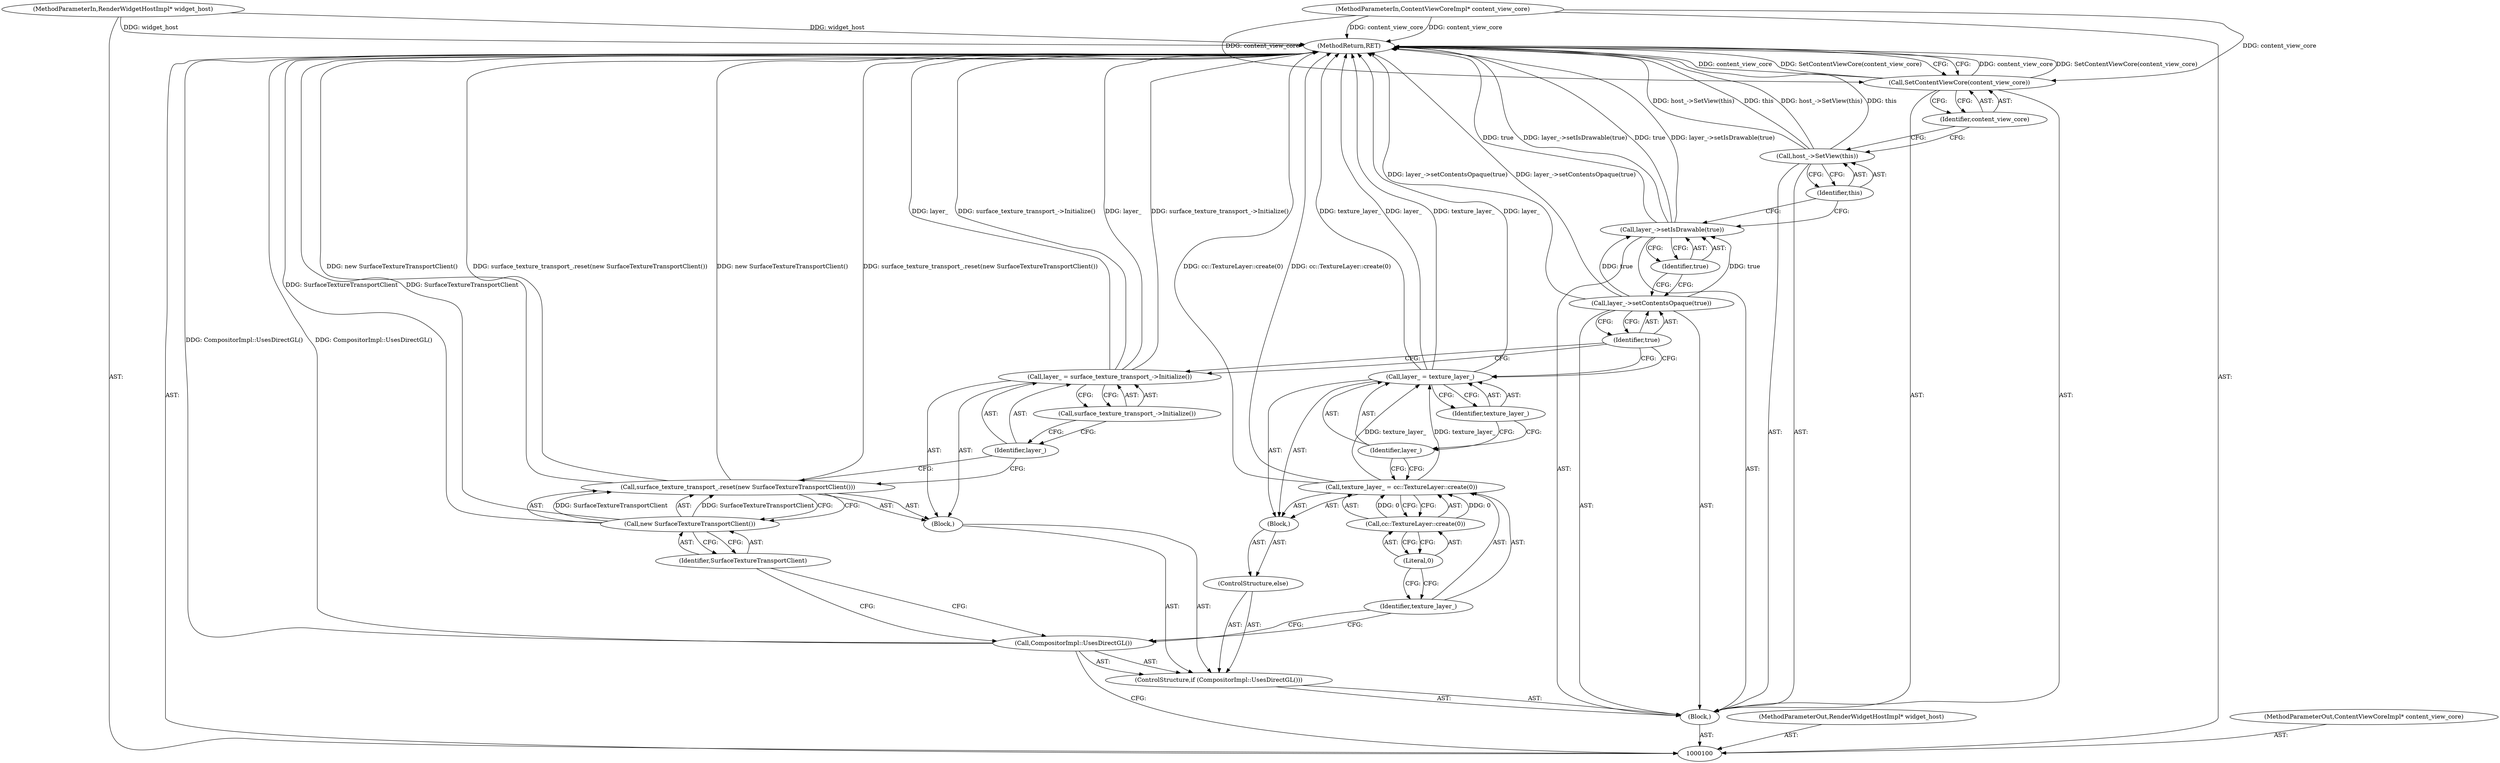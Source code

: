 digraph "0_Chrome_18d67244984a574ba2dd8779faabc0e3e34f4b76_17" {
"1000130" [label="(MethodReturn,RET)"];
"1000103" [label="(Block,)"];
"1000104" [label="(ControlStructure,if (CompositorImpl::UsesDirectGL()))"];
"1000106" [label="(Block,)"];
"1000105" [label="(Call,CompositorImpl::UsesDirectGL())"];
"1000108" [label="(Call,new SurfaceTextureTransportClient())"];
"1000109" [label="(Identifier,SurfaceTextureTransportClient)"];
"1000107" [label="(Call,surface_texture_transport_.reset(new SurfaceTextureTransportClient()))"];
"1000112" [label="(Call,surface_texture_transport_->Initialize())"];
"1000110" [label="(Call,layer_ = surface_texture_transport_->Initialize())"];
"1000111" [label="(Identifier,layer_)"];
"1000113" [label="(ControlStructure,else)"];
"1000114" [label="(Block,)"];
"1000117" [label="(Call,cc::TextureLayer::create(0))"];
"1000115" [label="(Call,texture_layer_ = cc::TextureLayer::create(0))"];
"1000116" [label="(Identifier,texture_layer_)"];
"1000118" [label="(Literal,0)"];
"1000121" [label="(Identifier,texture_layer_)"];
"1000119" [label="(Call,layer_ = texture_layer_)"];
"1000120" [label="(Identifier,layer_)"];
"1000122" [label="(Call,layer_->setContentsOpaque(true))"];
"1000123" [label="(Identifier,true)"];
"1000101" [label="(MethodParameterIn,RenderWidgetHostImpl* widget_host)"];
"1000176" [label="(MethodParameterOut,RenderWidgetHostImpl* widget_host)"];
"1000124" [label="(Call,layer_->setIsDrawable(true))"];
"1000125" [label="(Identifier,true)"];
"1000127" [label="(Identifier,this)"];
"1000126" [label="(Call,host_->SetView(this))"];
"1000128" [label="(Call,SetContentViewCore(content_view_core))"];
"1000129" [label="(Identifier,content_view_core)"];
"1000102" [label="(MethodParameterIn,ContentViewCoreImpl* content_view_core)"];
"1000177" [label="(MethodParameterOut,ContentViewCoreImpl* content_view_core)"];
"1000130" -> "1000100"  [label="AST: "];
"1000130" -> "1000128"  [label="CFG: "];
"1000115" -> "1000130"  [label="DDG: cc::TextureLayer::create(0)"];
"1000126" -> "1000130"  [label="DDG: host_->SetView(this)"];
"1000126" -> "1000130"  [label="DDG: this"];
"1000124" -> "1000130"  [label="DDG: true"];
"1000124" -> "1000130"  [label="DDG: layer_->setIsDrawable(true)"];
"1000107" -> "1000130"  [label="DDG: new SurfaceTextureTransportClient()"];
"1000107" -> "1000130"  [label="DDG: surface_texture_transport_.reset(new SurfaceTextureTransportClient())"];
"1000105" -> "1000130"  [label="DDG: CompositorImpl::UsesDirectGL()"];
"1000128" -> "1000130"  [label="DDG: content_view_core"];
"1000128" -> "1000130"  [label="DDG: SetContentViewCore(content_view_core)"];
"1000122" -> "1000130"  [label="DDG: layer_->setContentsOpaque(true)"];
"1000110" -> "1000130"  [label="DDG: layer_"];
"1000110" -> "1000130"  [label="DDG: surface_texture_transport_->Initialize()"];
"1000108" -> "1000130"  [label="DDG: SurfaceTextureTransportClient"];
"1000119" -> "1000130"  [label="DDG: texture_layer_"];
"1000119" -> "1000130"  [label="DDG: layer_"];
"1000102" -> "1000130"  [label="DDG: content_view_core"];
"1000101" -> "1000130"  [label="DDG: widget_host"];
"1000103" -> "1000100"  [label="AST: "];
"1000104" -> "1000103"  [label="AST: "];
"1000122" -> "1000103"  [label="AST: "];
"1000124" -> "1000103"  [label="AST: "];
"1000126" -> "1000103"  [label="AST: "];
"1000128" -> "1000103"  [label="AST: "];
"1000104" -> "1000103"  [label="AST: "];
"1000105" -> "1000104"  [label="AST: "];
"1000106" -> "1000104"  [label="AST: "];
"1000113" -> "1000104"  [label="AST: "];
"1000106" -> "1000104"  [label="AST: "];
"1000107" -> "1000106"  [label="AST: "];
"1000110" -> "1000106"  [label="AST: "];
"1000105" -> "1000104"  [label="AST: "];
"1000105" -> "1000100"  [label="CFG: "];
"1000109" -> "1000105"  [label="CFG: "];
"1000116" -> "1000105"  [label="CFG: "];
"1000105" -> "1000130"  [label="DDG: CompositorImpl::UsesDirectGL()"];
"1000108" -> "1000107"  [label="AST: "];
"1000108" -> "1000109"  [label="CFG: "];
"1000109" -> "1000108"  [label="AST: "];
"1000107" -> "1000108"  [label="CFG: "];
"1000108" -> "1000130"  [label="DDG: SurfaceTextureTransportClient"];
"1000108" -> "1000107"  [label="DDG: SurfaceTextureTransportClient"];
"1000109" -> "1000108"  [label="AST: "];
"1000109" -> "1000105"  [label="CFG: "];
"1000108" -> "1000109"  [label="CFG: "];
"1000107" -> "1000106"  [label="AST: "];
"1000107" -> "1000108"  [label="CFG: "];
"1000108" -> "1000107"  [label="AST: "];
"1000111" -> "1000107"  [label="CFG: "];
"1000107" -> "1000130"  [label="DDG: new SurfaceTextureTransportClient()"];
"1000107" -> "1000130"  [label="DDG: surface_texture_transport_.reset(new SurfaceTextureTransportClient())"];
"1000108" -> "1000107"  [label="DDG: SurfaceTextureTransportClient"];
"1000112" -> "1000110"  [label="AST: "];
"1000112" -> "1000111"  [label="CFG: "];
"1000110" -> "1000112"  [label="CFG: "];
"1000110" -> "1000106"  [label="AST: "];
"1000110" -> "1000112"  [label="CFG: "];
"1000111" -> "1000110"  [label="AST: "];
"1000112" -> "1000110"  [label="AST: "];
"1000123" -> "1000110"  [label="CFG: "];
"1000110" -> "1000130"  [label="DDG: layer_"];
"1000110" -> "1000130"  [label="DDG: surface_texture_transport_->Initialize()"];
"1000111" -> "1000110"  [label="AST: "];
"1000111" -> "1000107"  [label="CFG: "];
"1000112" -> "1000111"  [label="CFG: "];
"1000113" -> "1000104"  [label="AST: "];
"1000114" -> "1000113"  [label="AST: "];
"1000114" -> "1000113"  [label="AST: "];
"1000115" -> "1000114"  [label="AST: "];
"1000119" -> "1000114"  [label="AST: "];
"1000117" -> "1000115"  [label="AST: "];
"1000117" -> "1000118"  [label="CFG: "];
"1000118" -> "1000117"  [label="AST: "];
"1000115" -> "1000117"  [label="CFG: "];
"1000117" -> "1000115"  [label="DDG: 0"];
"1000115" -> "1000114"  [label="AST: "];
"1000115" -> "1000117"  [label="CFG: "];
"1000116" -> "1000115"  [label="AST: "];
"1000117" -> "1000115"  [label="AST: "];
"1000120" -> "1000115"  [label="CFG: "];
"1000115" -> "1000130"  [label="DDG: cc::TextureLayer::create(0)"];
"1000117" -> "1000115"  [label="DDG: 0"];
"1000115" -> "1000119"  [label="DDG: texture_layer_"];
"1000116" -> "1000115"  [label="AST: "];
"1000116" -> "1000105"  [label="CFG: "];
"1000118" -> "1000116"  [label="CFG: "];
"1000118" -> "1000117"  [label="AST: "];
"1000118" -> "1000116"  [label="CFG: "];
"1000117" -> "1000118"  [label="CFG: "];
"1000121" -> "1000119"  [label="AST: "];
"1000121" -> "1000120"  [label="CFG: "];
"1000119" -> "1000121"  [label="CFG: "];
"1000119" -> "1000114"  [label="AST: "];
"1000119" -> "1000121"  [label="CFG: "];
"1000120" -> "1000119"  [label="AST: "];
"1000121" -> "1000119"  [label="AST: "];
"1000123" -> "1000119"  [label="CFG: "];
"1000119" -> "1000130"  [label="DDG: texture_layer_"];
"1000119" -> "1000130"  [label="DDG: layer_"];
"1000115" -> "1000119"  [label="DDG: texture_layer_"];
"1000120" -> "1000119"  [label="AST: "];
"1000120" -> "1000115"  [label="CFG: "];
"1000121" -> "1000120"  [label="CFG: "];
"1000122" -> "1000103"  [label="AST: "];
"1000122" -> "1000123"  [label="CFG: "];
"1000123" -> "1000122"  [label="AST: "];
"1000125" -> "1000122"  [label="CFG: "];
"1000122" -> "1000130"  [label="DDG: layer_->setContentsOpaque(true)"];
"1000122" -> "1000124"  [label="DDG: true"];
"1000123" -> "1000122"  [label="AST: "];
"1000123" -> "1000110"  [label="CFG: "];
"1000123" -> "1000119"  [label="CFG: "];
"1000122" -> "1000123"  [label="CFG: "];
"1000101" -> "1000100"  [label="AST: "];
"1000101" -> "1000130"  [label="DDG: widget_host"];
"1000176" -> "1000100"  [label="AST: "];
"1000124" -> "1000103"  [label="AST: "];
"1000124" -> "1000125"  [label="CFG: "];
"1000125" -> "1000124"  [label="AST: "];
"1000127" -> "1000124"  [label="CFG: "];
"1000124" -> "1000130"  [label="DDG: true"];
"1000124" -> "1000130"  [label="DDG: layer_->setIsDrawable(true)"];
"1000122" -> "1000124"  [label="DDG: true"];
"1000125" -> "1000124"  [label="AST: "];
"1000125" -> "1000122"  [label="CFG: "];
"1000124" -> "1000125"  [label="CFG: "];
"1000127" -> "1000126"  [label="AST: "];
"1000127" -> "1000124"  [label="CFG: "];
"1000126" -> "1000127"  [label="CFG: "];
"1000126" -> "1000103"  [label="AST: "];
"1000126" -> "1000127"  [label="CFG: "];
"1000127" -> "1000126"  [label="AST: "];
"1000129" -> "1000126"  [label="CFG: "];
"1000126" -> "1000130"  [label="DDG: host_->SetView(this)"];
"1000126" -> "1000130"  [label="DDG: this"];
"1000128" -> "1000103"  [label="AST: "];
"1000128" -> "1000129"  [label="CFG: "];
"1000129" -> "1000128"  [label="AST: "];
"1000130" -> "1000128"  [label="CFG: "];
"1000128" -> "1000130"  [label="DDG: content_view_core"];
"1000128" -> "1000130"  [label="DDG: SetContentViewCore(content_view_core)"];
"1000102" -> "1000128"  [label="DDG: content_view_core"];
"1000129" -> "1000128"  [label="AST: "];
"1000129" -> "1000126"  [label="CFG: "];
"1000128" -> "1000129"  [label="CFG: "];
"1000102" -> "1000100"  [label="AST: "];
"1000102" -> "1000130"  [label="DDG: content_view_core"];
"1000102" -> "1000128"  [label="DDG: content_view_core"];
"1000177" -> "1000100"  [label="AST: "];
}
